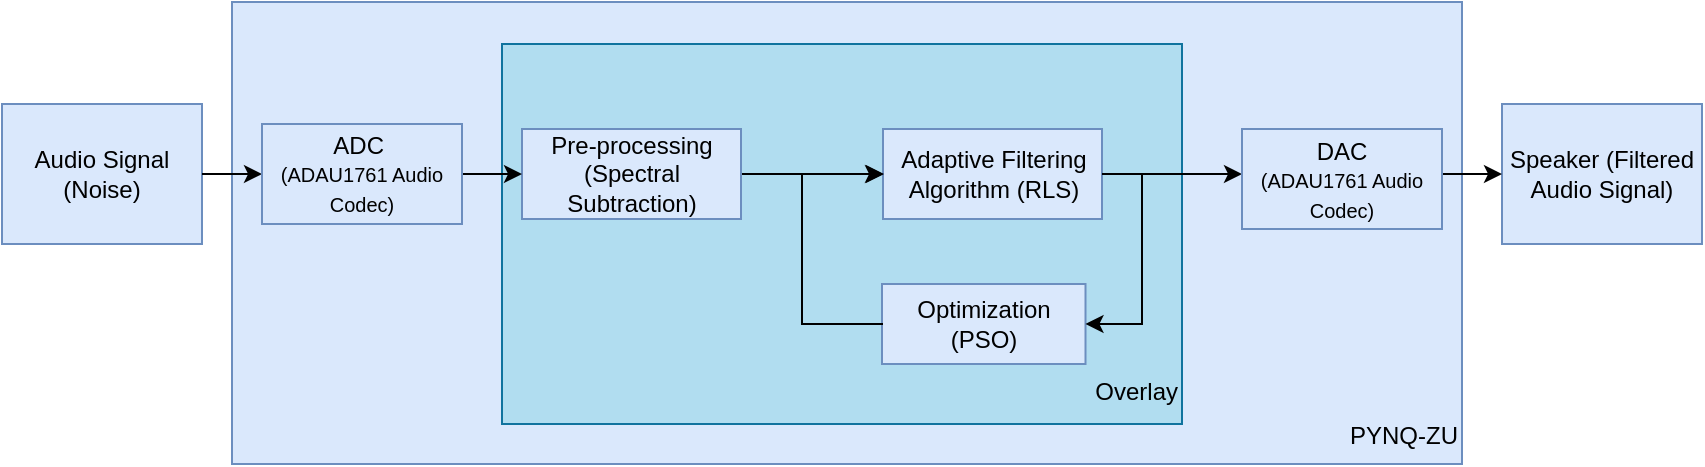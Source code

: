 <mxfile version="24.8.6">
  <diagram id="C5RBs43oDa-KdzZeNtuy" name="Page-1">
    <mxGraphModel dx="1050" dy="557" grid="1" gridSize="10" guides="1" tooltips="1" connect="1" arrows="1" fold="1" page="1" pageScale="1" pageWidth="827" pageHeight="1169" math="0" shadow="0">
      <root>
        <mxCell id="WIyWlLk6GJQsqaUBKTNV-0" />
        <mxCell id="WIyWlLk6GJQsqaUBKTNV-1" parent="WIyWlLk6GJQsqaUBKTNV-0" />
        <mxCell id="7HllORvJUlk1ktFT8OJL-3" value="&lt;div&gt;&lt;span style=&quot;background-color: initial;&quot;&gt;&lt;br&gt;&lt;/span&gt;&lt;/div&gt;&lt;div&gt;&lt;span style=&quot;background-color: initial;&quot;&gt;&lt;br&gt;&lt;/span&gt;&lt;/div&gt;&lt;div&gt;&lt;span style=&quot;background-color: initial;&quot;&gt;&lt;br&gt;&lt;/span&gt;&lt;/div&gt;&lt;div&gt;&lt;span style=&quot;background-color: initial;&quot;&gt;&lt;br&gt;&lt;/span&gt;&lt;/div&gt;&lt;div&gt;&lt;span style=&quot;background-color: initial;&quot;&gt;&lt;br&gt;&lt;/span&gt;&lt;/div&gt;&lt;div&gt;&lt;span style=&quot;background-color: initial;&quot;&gt;&lt;br&gt;&lt;/span&gt;&lt;/div&gt;&lt;div&gt;&lt;span style=&quot;background-color: initial;&quot;&gt;&lt;br&gt;&lt;/span&gt;&lt;/div&gt;&lt;div&gt;&lt;span style=&quot;background-color: initial;&quot;&gt;&lt;br&gt;&lt;/span&gt;&lt;/div&gt;&lt;div&gt;&lt;span style=&quot;background-color: initial;&quot;&gt;&lt;br&gt;&lt;/span&gt;&lt;/div&gt;&lt;div&gt;&lt;span style=&quot;background-color: initial;&quot;&gt;&lt;br&gt;&lt;/span&gt;&lt;/div&gt;&lt;div&gt;&lt;span style=&quot;background-color: initial;&quot;&gt;&lt;br&gt;&lt;/span&gt;&lt;/div&gt;&lt;div&gt;&lt;span style=&quot;background-color: initial;&quot;&gt;&lt;br&gt;&lt;/span&gt;&lt;/div&gt;&lt;div&gt;&lt;span style=&quot;background-color: initial;&quot;&gt;&lt;br&gt;&lt;/span&gt;&lt;/div&gt;&lt;div&gt;&lt;span style=&quot;background-color: initial;&quot;&gt;&lt;br&gt;&lt;/span&gt;&lt;/div&gt;&lt;div&gt;&lt;span style=&quot;background-color: initial;&quot;&gt;PYNQ-ZU&lt;/span&gt;&lt;/div&gt;" style="rounded=0;whiteSpace=wrap;html=1;fillColor=#dae8fc;strokeColor=#6c8ebf;align=right;" parent="WIyWlLk6GJQsqaUBKTNV-1" vertex="1">
          <mxGeometry x="185" y="159" width="615" height="231" as="geometry" />
        </mxCell>
        <mxCell id="sFyWQrkMw0kFvtu73FET-2" value="&lt;div&gt;&lt;br&gt;&lt;/div&gt;&lt;div&gt;&lt;br&gt;&lt;/div&gt;&lt;div&gt;&lt;br&gt;&lt;/div&gt;&lt;div&gt;&lt;br&gt;&lt;/div&gt;&lt;div&gt;&lt;br&gt;&lt;/div&gt;&lt;div&gt;&lt;br&gt;&lt;/div&gt;&lt;div&gt;&lt;br&gt;&lt;/div&gt;&lt;div&gt;&lt;br&gt;&lt;/div&gt;&lt;div&gt;&lt;br&gt;&lt;/div&gt;&lt;div&gt;&lt;br&gt;&lt;/div&gt;&lt;div&gt;&lt;br&gt;&lt;/div&gt;&lt;div&gt;&lt;span style=&quot;background-color: initial;&quot;&gt;Overlay&lt;/span&gt;&lt;/div&gt;" style="rounded=0;whiteSpace=wrap;html=1;align=right;fillColor=#b1ddf0;strokeColor=#10739e;" vertex="1" parent="WIyWlLk6GJQsqaUBKTNV-1">
          <mxGeometry x="320" y="180" width="340" height="190" as="geometry" />
        </mxCell>
        <mxCell id="7HllORvJUlk1ktFT8OJL-0" value="Audio Signal (Noise)" style="rounded=0;whiteSpace=wrap;html=1;fillColor=#dae8fc;strokeColor=#6c8ebf;" parent="WIyWlLk6GJQsqaUBKTNV-1" vertex="1">
          <mxGeometry x="70" y="210" width="100" height="70" as="geometry" />
        </mxCell>
        <mxCell id="7HllORvJUlk1ktFT8OJL-4" value="Speaker (Filtered Audio Signal)" style="rounded=0;whiteSpace=wrap;html=1;fillColor=#dae8fc;strokeColor=#6c8ebf;" parent="WIyWlLk6GJQsqaUBKTNV-1" vertex="1">
          <mxGeometry x="820" y="210" width="100" height="70" as="geometry" />
        </mxCell>
        <mxCell id="7HllORvJUlk1ktFT8OJL-5" value="Adaptive Filtering Algorithm (RLS)" style="rounded=0;whiteSpace=wrap;html=1;fillColor=#dae8fc;strokeColor=#6c8ebf;" parent="WIyWlLk6GJQsqaUBKTNV-1" vertex="1">
          <mxGeometry x="510.5" y="222.5" width="109.5" height="45" as="geometry" />
        </mxCell>
        <mxCell id="7HllORvJUlk1ktFT8OJL-6" value="Optimization (PSO)" style="rounded=0;whiteSpace=wrap;html=1;fillColor=#dae8fc;strokeColor=#6c8ebf;" parent="WIyWlLk6GJQsqaUBKTNV-1" vertex="1">
          <mxGeometry x="510" y="300" width="101.75" height="40" as="geometry" />
        </mxCell>
        <mxCell id="7HllORvJUlk1ktFT8OJL-7" value="" style="endArrow=classic;html=1;rounded=0;exitX=1;exitY=0.5;exitDx=0;exitDy=0;entryX=0;entryY=0.5;entryDx=0;entryDy=0;" parent="WIyWlLk6GJQsqaUBKTNV-1" source="7HllORvJUlk1ktFT8OJL-0" target="f05ejyR_hutEVOCspZKy-1" edge="1">
          <mxGeometry width="50" height="50" relative="1" as="geometry">
            <mxPoint x="390" y="290" as="sourcePoint" />
            <mxPoint x="170" y="245" as="targetPoint" />
          </mxGeometry>
        </mxCell>
        <mxCell id="7HllORvJUlk1ktFT8OJL-8" value="" style="endArrow=classic;html=1;rounded=0;entryX=0;entryY=0.5;entryDx=0;entryDy=0;exitX=1;exitY=0.5;exitDx=0;exitDy=0;" parent="WIyWlLk6GJQsqaUBKTNV-1" source="7HllORvJUlk1ktFT8OJL-5" edge="1">
          <mxGeometry width="50" height="50" relative="1" as="geometry">
            <mxPoint x="550" y="290" as="sourcePoint" />
            <mxPoint x="690" y="245" as="targetPoint" />
          </mxGeometry>
        </mxCell>
        <mxCell id="7HllORvJUlk1ktFT8OJL-9" style="edgeStyle=orthogonalEdgeStyle;rounded=0;orthogonalLoop=1;jettySize=auto;html=1;exitX=1;exitY=0.5;exitDx=0;exitDy=0;entryX=0;entryY=0.5;entryDx=0;entryDy=0;" parent="WIyWlLk6GJQsqaUBKTNV-1" target="7HllORvJUlk1ktFT8OJL-5" edge="1">
          <mxGeometry relative="1" as="geometry">
            <Array as="points">
              <mxPoint x="511" y="245" />
              <mxPoint x="511" y="245" />
            </Array>
            <mxPoint x="420" y="245" as="sourcePoint" />
          </mxGeometry>
        </mxCell>
        <mxCell id="7HllORvJUlk1ktFT8OJL-10" value="" style="endArrow=classic;html=1;rounded=0;entryX=1;entryY=0.5;entryDx=0;entryDy=0;exitX=1;exitY=0.5;exitDx=0;exitDy=0;" parent="WIyWlLk6GJQsqaUBKTNV-1" source="7HllORvJUlk1ktFT8OJL-5" target="7HllORvJUlk1ktFT8OJL-6" edge="1">
          <mxGeometry width="50" height="50" relative="1" as="geometry">
            <mxPoint x="640" y="250" as="sourcePoint" />
            <mxPoint x="600" y="240" as="targetPoint" />
            <Array as="points">
              <mxPoint x="640" y="245" />
              <mxPoint x="640" y="320" />
            </Array>
          </mxGeometry>
        </mxCell>
        <mxCell id="7HllORvJUlk1ktFT8OJL-11" value="" style="endArrow=classic;html=1;rounded=0;exitX=0;exitY=0.5;exitDx=0;exitDy=0;entryX=0;entryY=0.5;entryDx=0;entryDy=0;" parent="WIyWlLk6GJQsqaUBKTNV-1" target="7HllORvJUlk1ktFT8OJL-5" edge="1">
          <mxGeometry width="50" height="50" relative="1" as="geometry">
            <mxPoint x="510.5" y="320" as="sourcePoint" />
            <mxPoint x="510" y="250" as="targetPoint" />
            <Array as="points">
              <mxPoint x="470" y="320" />
              <mxPoint x="470" y="245" />
            </Array>
          </mxGeometry>
        </mxCell>
        <mxCell id="7HllORvJUlk1ktFT8OJL-12" value="" style="endArrow=classic;html=1;rounded=0;exitX=1;exitY=0.5;exitDx=0;exitDy=0;entryX=0;entryY=0.5;entryDx=0;entryDy=0;" parent="WIyWlLk6GJQsqaUBKTNV-1" target="7HllORvJUlk1ktFT8OJL-4" edge="1">
          <mxGeometry width="50" height="50" relative="1" as="geometry">
            <mxPoint x="790" y="245" as="sourcePoint" />
            <mxPoint x="600" y="250" as="targetPoint" />
          </mxGeometry>
        </mxCell>
        <mxCell id="f05ejyR_hutEVOCspZKy-0" value="Pre-processing&lt;div&gt;(Spectral Subtraction)&lt;/div&gt;" style="rounded=0;whiteSpace=wrap;html=1;fillColor=#dae8fc;strokeColor=#6c8ebf;" parent="WIyWlLk6GJQsqaUBKTNV-1" vertex="1">
          <mxGeometry x="330" y="222.5" width="109.5" height="45" as="geometry" />
        </mxCell>
        <mxCell id="f05ejyR_hutEVOCspZKy-2" value="" style="edgeStyle=orthogonalEdgeStyle;rounded=0;orthogonalLoop=1;jettySize=auto;html=1;" parent="WIyWlLk6GJQsqaUBKTNV-1" source="f05ejyR_hutEVOCspZKy-1" target="f05ejyR_hutEVOCspZKy-0" edge="1">
          <mxGeometry relative="1" as="geometry" />
        </mxCell>
        <mxCell id="f05ejyR_hutEVOCspZKy-1" value="ADC&amp;nbsp;&lt;div&gt;&lt;font style=&quot;font-size: 10px;&quot;&gt;(ADAU1761 Audio Codec)&lt;/font&gt;&lt;/div&gt;" style="rounded=0;whiteSpace=wrap;html=1;fillColor=#dae8fc;strokeColor=#6c8ebf;" parent="WIyWlLk6GJQsqaUBKTNV-1" vertex="1">
          <mxGeometry x="200" y="220" width="100" height="50" as="geometry" />
        </mxCell>
        <mxCell id="sFyWQrkMw0kFvtu73FET-0" value="&lt;div&gt;&lt;font style=&quot;&quot;&gt;DAC&lt;/font&gt;&lt;/div&gt;&lt;div&gt;&lt;font style=&quot;font-size: 10px;&quot;&gt;(ADAU1761 Audio Codec)&lt;/font&gt;&lt;/div&gt;" style="rounded=0;whiteSpace=wrap;html=1;fillColor=#dae8fc;strokeColor=#6c8ebf;" vertex="1" parent="WIyWlLk6GJQsqaUBKTNV-1">
          <mxGeometry x="690" y="222.5" width="100" height="50" as="geometry" />
        </mxCell>
      </root>
    </mxGraphModel>
  </diagram>
</mxfile>
